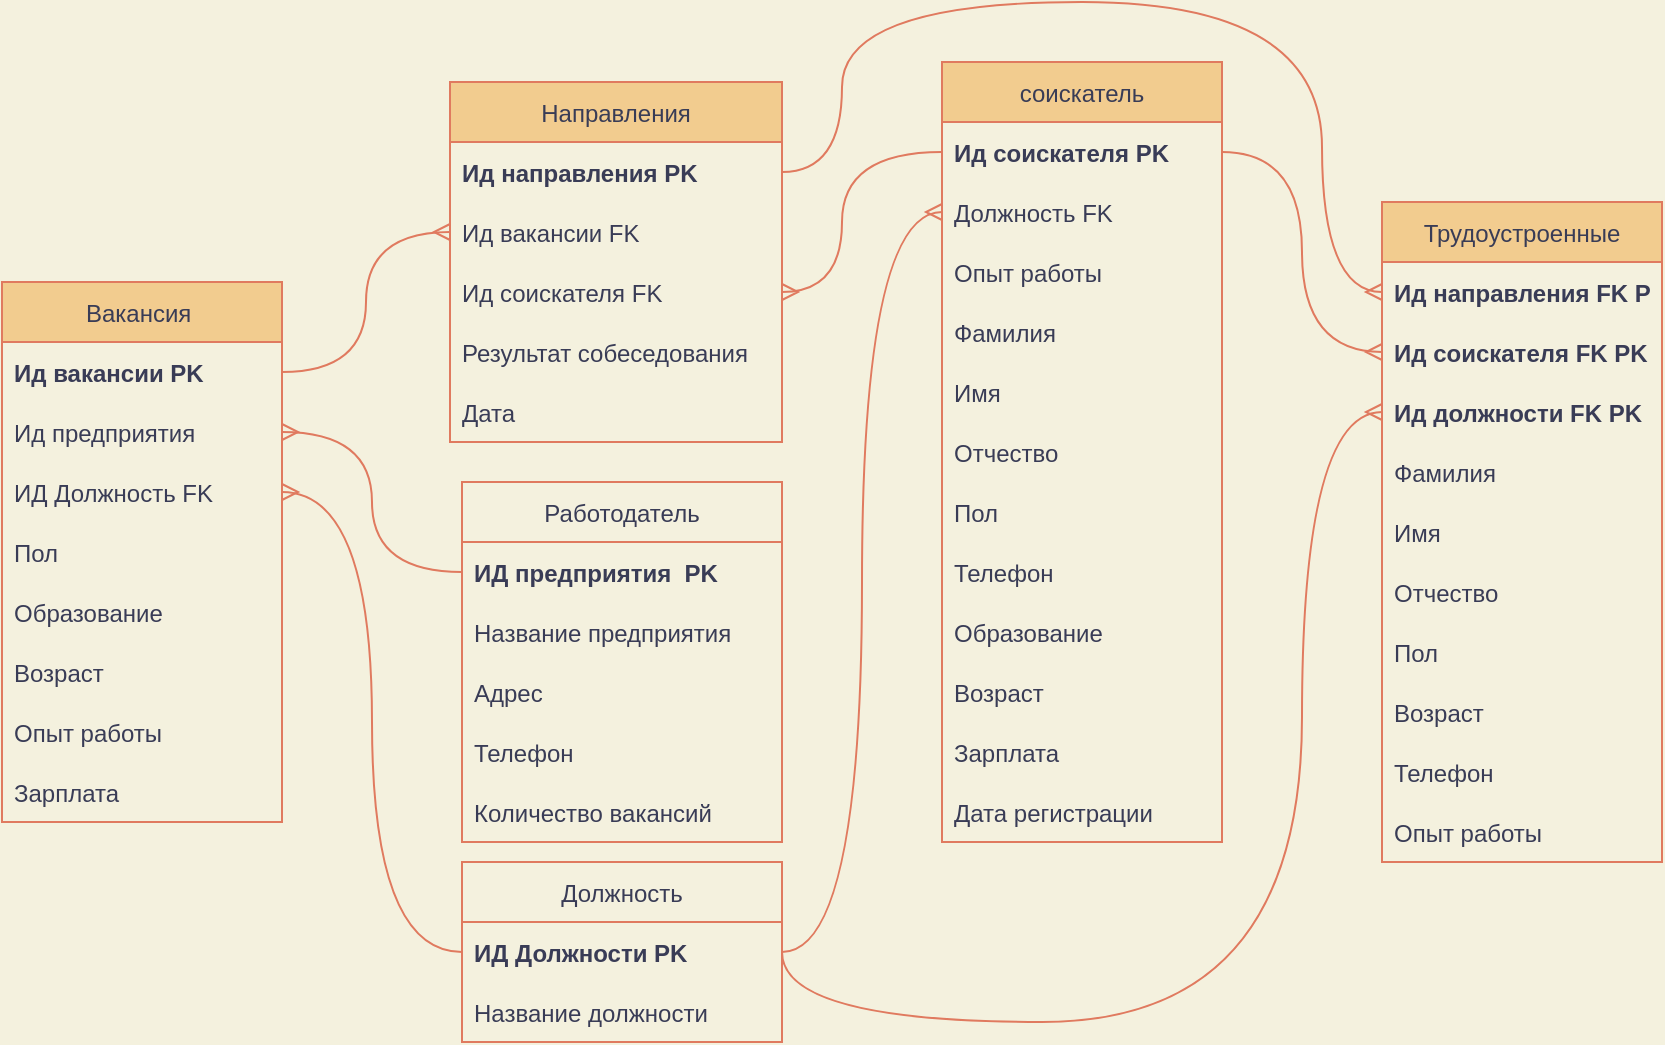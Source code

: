 <mxfile version="17.4.0" type="device"><diagram id="BQZG9eRPk7LnirqQms2j" name="Page-1"><mxGraphModel dx="1406" dy="784" grid="1" gridSize="10" guides="1" tooltips="1" connect="1" arrows="1" fold="1" page="1" pageScale="1" pageWidth="827" pageHeight="1169" background="#F4F1DE" math="0" shadow="0"><root><mxCell id="0"/><mxCell id="1" parent="0"/><mxCell id="kUAizAbtpSlPyTMN9GZR-9" value="соискатель" style="swimlane;fontStyle=0;childLayout=stackLayout;horizontal=1;startSize=30;horizontalStack=0;resizeParent=1;resizeParentMax=0;resizeLast=0;collapsible=1;marginBottom=0;fillColor=#F2CC8F;strokeColor=#E07A5F;fontColor=#393C56;" parent="1" vertex="1"><mxGeometry x="480" y="40" width="140" height="390" as="geometry"/></mxCell><mxCell id="kUAizAbtpSlPyTMN9GZR-10" value="Ид соискателя PK" style="text;strokeColor=none;fillColor=none;align=left;verticalAlign=middle;spacingLeft=4;spacingRight=4;overflow=hidden;points=[[0,0.5],[1,0.5]];portConstraint=eastwest;rotatable=0;fontStyle=1;fontColor=#393C56;" parent="kUAizAbtpSlPyTMN9GZR-9" vertex="1"><mxGeometry y="30" width="140" height="30" as="geometry"/></mxCell><mxCell id="kUAizAbtpSlPyTMN9GZR-12" value="Должность FK" style="text;strokeColor=none;fillColor=none;align=left;verticalAlign=middle;spacingLeft=4;spacingRight=4;overflow=hidden;points=[[0,0.5],[1,0.5]];portConstraint=eastwest;rotatable=0;fontStyle=0;fontColor=#393C56;" parent="kUAizAbtpSlPyTMN9GZR-9" vertex="1"><mxGeometry y="60" width="140" height="30" as="geometry"/></mxCell><mxCell id="J4gyNodBiy_oY7OItosc-4" value="Опыт работы" style="text;strokeColor=none;fillColor=none;align=left;verticalAlign=middle;spacingLeft=4;spacingRight=4;overflow=hidden;points=[[0,0.5],[1,0.5]];portConstraint=eastwest;rotatable=0;fontStyle=0;fontColor=#393C56;" parent="kUAizAbtpSlPyTMN9GZR-9" vertex="1"><mxGeometry y="90" width="140" height="30" as="geometry"/></mxCell><mxCell id="kUAizAbtpSlPyTMN9GZR-11" value="Фамилия" style="text;strokeColor=none;fillColor=none;align=left;verticalAlign=middle;spacingLeft=4;spacingRight=4;overflow=hidden;points=[[0,0.5],[1,0.5]];portConstraint=eastwest;rotatable=0;fontColor=#393C56;" parent="kUAizAbtpSlPyTMN9GZR-9" vertex="1"><mxGeometry y="120" width="140" height="30" as="geometry"/></mxCell><mxCell id="na37eSFyrGs95USTyd5p-4" value="Имя" style="text;strokeColor=none;fillColor=none;align=left;verticalAlign=middle;spacingLeft=4;spacingRight=4;overflow=hidden;points=[[0,0.5],[1,0.5]];portConstraint=eastwest;rotatable=0;fontColor=#393C56;" parent="kUAizAbtpSlPyTMN9GZR-9" vertex="1"><mxGeometry y="150" width="140" height="30" as="geometry"/></mxCell><mxCell id="kUAizAbtpSlPyTMN9GZR-21" value="Отчество" style="text;strokeColor=none;fillColor=none;align=left;verticalAlign=middle;spacingLeft=4;spacingRight=4;overflow=hidden;points=[[0,0.5],[1,0.5]];portConstraint=eastwest;rotatable=0;fontColor=#393C56;" parent="kUAizAbtpSlPyTMN9GZR-9" vertex="1"><mxGeometry y="180" width="140" height="30" as="geometry"/></mxCell><mxCell id="J4gyNodBiy_oY7OItosc-3" value="Пол" style="text;strokeColor=none;fillColor=none;align=left;verticalAlign=middle;spacingLeft=4;spacingRight=4;overflow=hidden;points=[[0,0.5],[1,0.5]];portConstraint=eastwest;rotatable=0;fontColor=#393C56;" parent="kUAizAbtpSlPyTMN9GZR-9" vertex="1"><mxGeometry y="210" width="140" height="30" as="geometry"/></mxCell><mxCell id="J4gyNodBiy_oY7OItosc-20" value="Телефон" style="text;strokeColor=none;fillColor=none;align=left;verticalAlign=middle;spacingLeft=4;spacingRight=4;overflow=hidden;points=[[0,0.5],[1,0.5]];portConstraint=eastwest;rotatable=0;fontColor=#393C56;" parent="kUAizAbtpSlPyTMN9GZR-9" vertex="1"><mxGeometry y="240" width="140" height="30" as="geometry"/></mxCell><mxCell id="kUAizAbtpSlPyTMN9GZR-22" value="Образование" style="text;strokeColor=none;fillColor=none;align=left;verticalAlign=middle;spacingLeft=4;spacingRight=4;overflow=hidden;points=[[0,0.5],[1,0.5]];portConstraint=eastwest;rotatable=0;fontColor=#393C56;" parent="kUAizAbtpSlPyTMN9GZR-9" vertex="1"><mxGeometry y="270" width="140" height="30" as="geometry"/></mxCell><mxCell id="kUAizAbtpSlPyTMN9GZR-23" value="Возраст" style="text;strokeColor=none;fillColor=none;align=left;verticalAlign=middle;spacingLeft=4;spacingRight=4;overflow=hidden;points=[[0,0.5],[1,0.5]];portConstraint=eastwest;rotatable=0;fontColor=#393C56;" parent="kUAizAbtpSlPyTMN9GZR-9" vertex="1"><mxGeometry y="300" width="140" height="30" as="geometry"/></mxCell><mxCell id="kUAizAbtpSlPyTMN9GZR-44" style="edgeStyle=orthogonalEdgeStyle;curved=1;rounded=0;orthogonalLoop=1;jettySize=auto;html=1;exitX=1;exitY=0.5;exitDx=0;exitDy=0;endArrow=none;endFill=0;labelBackgroundColor=#F4F1DE;strokeColor=#E07A5F;fontColor=#393C56;" parent="kUAizAbtpSlPyTMN9GZR-9" source="kUAizAbtpSlPyTMN9GZR-10" target="kUAizAbtpSlPyTMN9GZR-10" edge="1"><mxGeometry relative="1" as="geometry"/></mxCell><mxCell id="J4gyNodBiy_oY7OItosc-5" value="Зарплата" style="text;strokeColor=none;fillColor=none;align=left;verticalAlign=middle;spacingLeft=4;spacingRight=4;overflow=hidden;points=[[0,0.5],[1,0.5]];portConstraint=eastwest;rotatable=0;fontColor=#393C56;" parent="kUAizAbtpSlPyTMN9GZR-9" vertex="1"><mxGeometry y="330" width="140" height="30" as="geometry"/></mxCell><mxCell id="J4gyNodBiy_oY7OItosc-6" value="Дата регистрации" style="text;strokeColor=none;fillColor=none;align=left;verticalAlign=middle;spacingLeft=4;spacingRight=4;overflow=hidden;points=[[0,0.5],[1,0.5]];portConstraint=eastwest;rotatable=0;fontColor=#393C56;" parent="kUAizAbtpSlPyTMN9GZR-9" vertex="1"><mxGeometry y="360" width="140" height="30" as="geometry"/></mxCell><mxCell id="kUAizAbtpSlPyTMN9GZR-13" value="Направления" style="swimlane;fontStyle=0;childLayout=stackLayout;horizontal=1;startSize=30;horizontalStack=0;resizeParent=1;resizeParentMax=0;resizeLast=0;collapsible=1;marginBottom=0;fillColor=#F2CC8F;strokeColor=#E07A5F;fontColor=#393C56;" parent="1" vertex="1"><mxGeometry x="234" y="50" width="166" height="180" as="geometry"/></mxCell><mxCell id="J4gyNodBiy_oY7OItosc-11" value="Ид направления PK" style="text;strokeColor=none;fillColor=none;align=left;verticalAlign=middle;spacingLeft=4;spacingRight=4;overflow=hidden;points=[[0,0.5],[1,0.5]];portConstraint=eastwest;rotatable=0;fontColor=#393C56;fontStyle=1" parent="kUAizAbtpSlPyTMN9GZR-13" vertex="1"><mxGeometry y="30" width="166" height="30" as="geometry"/></mxCell><mxCell id="kUAizAbtpSlPyTMN9GZR-15" value="Ид вакансии FK" style="text;strokeColor=none;fillColor=none;align=left;verticalAlign=middle;spacingLeft=4;spacingRight=4;overflow=hidden;points=[[0,0.5],[1,0.5]];portConstraint=eastwest;rotatable=0;fontColor=#393C56;" parent="kUAizAbtpSlPyTMN9GZR-13" vertex="1"><mxGeometry y="60" width="166" height="30" as="geometry"/></mxCell><mxCell id="kUAizAbtpSlPyTMN9GZR-46" value="Ид соискателя FK" style="text;strokeColor=none;fillColor=none;align=left;verticalAlign=middle;spacingLeft=4;spacingRight=4;overflow=hidden;points=[[0,0.5],[1,0.5]];portConstraint=eastwest;rotatable=0;fontColor=#393C56;" parent="kUAizAbtpSlPyTMN9GZR-13" vertex="1"><mxGeometry y="90" width="166" height="30" as="geometry"/></mxCell><mxCell id="J4gyNodBiy_oY7OItosc-12" value="Результат собеседования" style="text;strokeColor=none;fillColor=none;align=left;verticalAlign=middle;spacingLeft=4;spacingRight=4;overflow=hidden;points=[[0,0.5],[1,0.5]];portConstraint=eastwest;rotatable=0;fontColor=#393C56;" parent="kUAizAbtpSlPyTMN9GZR-13" vertex="1"><mxGeometry y="120" width="166" height="30" as="geometry"/></mxCell><mxCell id="J4gyNodBiy_oY7OItosc-13" value="Дата" style="text;strokeColor=none;fillColor=none;align=left;verticalAlign=middle;spacingLeft=4;spacingRight=4;overflow=hidden;points=[[0,0.5],[1,0.5]];portConstraint=eastwest;rotatable=0;fontColor=#393C56;" parent="kUAizAbtpSlPyTMN9GZR-13" vertex="1"><mxGeometry y="150" width="166" height="30" as="geometry"/></mxCell><mxCell id="kUAizAbtpSlPyTMN9GZR-1" value="Вакансия " style="swimlane;fontStyle=0;childLayout=stackLayout;horizontal=1;startSize=30;horizontalStack=0;resizeParent=1;resizeParentMax=0;resizeLast=0;collapsible=1;marginBottom=0;fillColor=#F2CC8F;strokeColor=#E07A5F;fontColor=#393C56;" parent="1" vertex="1"><mxGeometry x="10" y="150" width="140" height="270" as="geometry"><mxRectangle x="90" y="60" width="90" height="30" as="alternateBounds"/></mxGeometry></mxCell><mxCell id="kUAizAbtpSlPyTMN9GZR-2" value="Ид вакансии PK" style="text;strokeColor=none;fillColor=none;align=left;verticalAlign=middle;spacingLeft=4;spacingRight=4;overflow=hidden;points=[[0,0.5],[1,0.5]];portConstraint=eastwest;rotatable=0;fontStyle=1;fontColor=#393C56;" parent="kUAizAbtpSlPyTMN9GZR-1" vertex="1"><mxGeometry y="30" width="140" height="30" as="geometry"/></mxCell><mxCell id="kUAizAbtpSlPyTMN9GZR-3" value="Ид предприятия" style="text;strokeColor=none;fillColor=none;align=left;verticalAlign=middle;spacingLeft=4;spacingRight=4;overflow=hidden;points=[[0,0.5],[1,0.5]];portConstraint=eastwest;rotatable=0;fontStyle=0;fontColor=#393C56;" parent="kUAizAbtpSlPyTMN9GZR-1" vertex="1"><mxGeometry y="60" width="140" height="30" as="geometry"/></mxCell><mxCell id="kUAizAbtpSlPyTMN9GZR-4" value="ИД Должность FK " style="text;strokeColor=none;fillColor=none;align=left;verticalAlign=middle;spacingLeft=4;spacingRight=4;overflow=hidden;points=[[0,0.5],[1,0.5]];portConstraint=eastwest;rotatable=0;fontStyle=0;fontColor=#393C56;" parent="kUAizAbtpSlPyTMN9GZR-1" vertex="1"><mxGeometry y="90" width="140" height="30" as="geometry"/></mxCell><mxCell id="kUAizAbtpSlPyTMN9GZR-18" value="Пол" style="text;strokeColor=none;fillColor=none;align=left;verticalAlign=middle;spacingLeft=4;spacingRight=4;overflow=hidden;points=[[0,0.5],[1,0.5]];portConstraint=eastwest;rotatable=0;fontColor=#393C56;" parent="kUAizAbtpSlPyTMN9GZR-1" vertex="1"><mxGeometry y="120" width="140" height="30" as="geometry"/></mxCell><mxCell id="kUAizAbtpSlPyTMN9GZR-19" value="Образование" style="text;strokeColor=none;fillColor=none;align=left;verticalAlign=middle;spacingLeft=4;spacingRight=4;overflow=hidden;points=[[0,0.5],[1,0.5]];portConstraint=eastwest;rotatable=0;fontColor=#393C56;" parent="kUAizAbtpSlPyTMN9GZR-1" vertex="1"><mxGeometry y="150" width="140" height="30" as="geometry"/></mxCell><mxCell id="kUAizAbtpSlPyTMN9GZR-20" value="Возраст" style="text;strokeColor=none;fillColor=none;align=left;verticalAlign=middle;spacingLeft=4;spacingRight=4;overflow=hidden;points=[[0,0.5],[1,0.5]];portConstraint=eastwest;rotatable=0;fontColor=#393C56;" parent="kUAizAbtpSlPyTMN9GZR-1" vertex="1"><mxGeometry y="180" width="140" height="30" as="geometry"/></mxCell><mxCell id="kUAizAbtpSlPyTMN9GZR-45" value="Опыт работы" style="text;strokeColor=none;fillColor=none;align=left;verticalAlign=middle;spacingLeft=4;spacingRight=4;overflow=hidden;points=[[0,0.5],[1,0.5]];portConstraint=eastwest;rotatable=0;fontColor=#393C56;" parent="kUAizAbtpSlPyTMN9GZR-1" vertex="1"><mxGeometry y="210" width="140" height="30" as="geometry"/></mxCell><mxCell id="na37eSFyrGs95USTyd5p-8" value="Зарплата" style="text;strokeColor=none;fillColor=none;align=left;verticalAlign=middle;spacingLeft=4;spacingRight=4;overflow=hidden;points=[[0,0.5],[1,0.5]];portConstraint=eastwest;rotatable=0;fontColor=#393C56;" parent="kUAizAbtpSlPyTMN9GZR-1" vertex="1"><mxGeometry y="240" width="140" height="30" as="geometry"/></mxCell><mxCell id="kUAizAbtpSlPyTMN9GZR-30" value="Работодатель" style="swimlane;fontStyle=0;childLayout=stackLayout;horizontal=1;startSize=30;horizontalStack=0;resizeParent=1;resizeParentMax=0;resizeLast=0;collapsible=1;marginBottom=0;fillColor=none;align=center;strokeColor=#E07A5F;fontColor=#393C56;" parent="1" vertex="1"><mxGeometry x="240" y="250" width="160" height="180" as="geometry"/></mxCell><mxCell id="kUAizAbtpSlPyTMN9GZR-31" value="ИД предприятия  PK" style="text;strokeColor=none;fillColor=none;align=left;verticalAlign=middle;spacingLeft=4;spacingRight=4;overflow=hidden;points=[[0,0.5],[1,0.5]];portConstraint=eastwest;rotatable=0;fontStyle=1;fontColor=#393C56;" parent="kUAizAbtpSlPyTMN9GZR-30" vertex="1"><mxGeometry y="30" width="160" height="30" as="geometry"/></mxCell><mxCell id="na37eSFyrGs95USTyd5p-7" value="Название предприятия" style="text;strokeColor=none;fillColor=none;align=left;verticalAlign=middle;spacingLeft=4;spacingRight=4;overflow=hidden;points=[[0,0.5],[1,0.5]];portConstraint=eastwest;rotatable=0;fontStyle=0;fontColor=#393C56;" parent="kUAizAbtpSlPyTMN9GZR-30" vertex="1"><mxGeometry y="60" width="160" height="30" as="geometry"/></mxCell><mxCell id="J4gyNodBiy_oY7OItosc-1" value="Адрес" style="text;strokeColor=none;fillColor=none;align=left;verticalAlign=middle;spacingLeft=4;spacingRight=4;overflow=hidden;points=[[0,0.5],[1,0.5]];portConstraint=eastwest;rotatable=0;fontStyle=0;fontColor=#393C56;" parent="kUAizAbtpSlPyTMN9GZR-30" vertex="1"><mxGeometry y="90" width="160" height="30" as="geometry"/></mxCell><mxCell id="J4gyNodBiy_oY7OItosc-2" value="Телефон" style="text;strokeColor=none;fillColor=none;align=left;verticalAlign=middle;spacingLeft=4;spacingRight=4;overflow=hidden;points=[[0,0.5],[1,0.5]];portConstraint=eastwest;rotatable=0;fontStyle=0;fontColor=#393C56;" parent="kUAizAbtpSlPyTMN9GZR-30" vertex="1"><mxGeometry y="120" width="160" height="30" as="geometry"/></mxCell><mxCell id="kUAizAbtpSlPyTMN9GZR-32" value="Количество вакансий" style="text;strokeColor=none;fillColor=none;align=left;verticalAlign=middle;spacingLeft=4;spacingRight=4;overflow=hidden;points=[[0,0.5],[1,0.5]];portConstraint=eastwest;rotatable=0;fontColor=#393C56;" parent="kUAizAbtpSlPyTMN9GZR-30" vertex="1"><mxGeometry y="150" width="160" height="30" as="geometry"/></mxCell><mxCell id="kUAizAbtpSlPyTMN9GZR-35" style="rounded=0;orthogonalLoop=1;jettySize=auto;html=1;exitX=0;exitY=0.5;exitDx=0;exitDy=0;entryX=1;entryY=0.5;entryDx=0;entryDy=0;endArrow=ERmany;endFill=0;edgeStyle=orthogonalEdgeStyle;curved=1;labelBackgroundColor=#F4F1DE;strokeColor=#E07A5F;fontColor=#393C56;" parent="1" source="kUAizAbtpSlPyTMN9GZR-31" target="kUAizAbtpSlPyTMN9GZR-3" edge="1"><mxGeometry relative="1" as="geometry"/></mxCell><mxCell id="kUAizAbtpSlPyTMN9GZR-49" style="edgeStyle=orthogonalEdgeStyle;curved=1;rounded=0;orthogonalLoop=1;jettySize=auto;html=1;exitX=0;exitY=0.5;exitDx=0;exitDy=0;startArrow=ERmany;startFill=0;endArrow=none;endFill=0;entryX=1;entryY=0.5;entryDx=0;entryDy=0;labelBackgroundColor=#F4F1DE;strokeColor=#E07A5F;fontColor=#393C56;" parent="1" source="kUAizAbtpSlPyTMN9GZR-15" target="kUAizAbtpSlPyTMN9GZR-2" edge="1"><mxGeometry relative="1" as="geometry"><mxPoint x="230" y="150" as="targetPoint"/></mxGeometry></mxCell><mxCell id="kUAizAbtpSlPyTMN9GZR-50" style="edgeStyle=orthogonalEdgeStyle;curved=1;rounded=0;orthogonalLoop=1;jettySize=auto;html=1;startArrow=ERmany;startFill=0;endArrow=none;endFill=0;entryX=0;entryY=0.5;entryDx=0;entryDy=0;exitX=1;exitY=0.5;exitDx=0;exitDy=0;labelBackgroundColor=#F4F1DE;strokeColor=#E07A5F;fontColor=#393C56;" parent="1" source="kUAizAbtpSlPyTMN9GZR-46" target="kUAizAbtpSlPyTMN9GZR-10" edge="1"><mxGeometry relative="1" as="geometry"><mxPoint x="470" y="240" as="targetPoint"/><mxPoint x="490" y="200" as="sourcePoint"/><Array as="points"><mxPoint x="430" y="155"/><mxPoint x="430" y="85"/></Array></mxGeometry></mxCell><mxCell id="kUAizAbtpSlPyTMN9GZR-51" value="Должность" style="swimlane;fontStyle=0;childLayout=stackLayout;horizontal=1;startSize=30;horizontalStack=0;resizeParent=1;resizeParentMax=0;resizeLast=0;collapsible=1;marginBottom=0;fillColor=none;align=center;strokeColor=#E07A5F;fontColor=#393C56;" parent="1" vertex="1"><mxGeometry x="240" y="440" width="160" height="90" as="geometry"/></mxCell><mxCell id="kUAizAbtpSlPyTMN9GZR-52" value="ИД Должности PK" style="text;strokeColor=none;fillColor=none;align=left;verticalAlign=middle;spacingLeft=4;spacingRight=4;overflow=hidden;points=[[0,0.5],[1,0.5]];portConstraint=eastwest;rotatable=0;fontStyle=1;fontColor=#393C56;" parent="kUAizAbtpSlPyTMN9GZR-51" vertex="1"><mxGeometry y="30" width="160" height="30" as="geometry"/></mxCell><mxCell id="na37eSFyrGs95USTyd5p-6" value="Название должности" style="text;strokeColor=none;fillColor=none;align=left;verticalAlign=middle;spacingLeft=4;spacingRight=4;overflow=hidden;points=[[0,0.5],[1,0.5]];portConstraint=eastwest;rotatable=0;fontStyle=0;fontColor=#393C56;" parent="kUAizAbtpSlPyTMN9GZR-51" vertex="1"><mxGeometry y="60" width="160" height="30" as="geometry"/></mxCell><mxCell id="kUAizAbtpSlPyTMN9GZR-55" style="edgeStyle=orthogonalEdgeStyle;curved=1;rounded=0;orthogonalLoop=1;jettySize=auto;html=1;exitX=0;exitY=0.5;exitDx=0;exitDy=0;startArrow=none;startFill=0;endArrow=ERmany;endFill=0;entryX=1;entryY=0.5;entryDx=0;entryDy=0;labelBackgroundColor=#F4F1DE;strokeColor=#E07A5F;fontColor=#393C56;" parent="1" source="kUAizAbtpSlPyTMN9GZR-52" target="kUAizAbtpSlPyTMN9GZR-4" edge="1"><mxGeometry relative="1" as="geometry"><mxPoint x="250" y="430" as="targetPoint"/></mxGeometry></mxCell><mxCell id="kUAizAbtpSlPyTMN9GZR-56" style="edgeStyle=orthogonalEdgeStyle;curved=1;rounded=0;orthogonalLoop=1;jettySize=auto;html=1;exitX=1;exitY=0.5;exitDx=0;exitDy=0;startArrow=none;startFill=0;endArrow=ERmany;endFill=0;entryX=0;entryY=0.5;entryDx=0;entryDy=0;labelBackgroundColor=#F4F1DE;strokeColor=#E07A5F;fontColor=#393C56;" parent="1" source="kUAizAbtpSlPyTMN9GZR-52" target="kUAizAbtpSlPyTMN9GZR-12" edge="1"><mxGeometry relative="1" as="geometry"><mxPoint x="510" y="150" as="targetPoint"/></mxGeometry></mxCell><mxCell id="J4gyNodBiy_oY7OItosc-7" value="Трудоустроенные" style="swimlane;fontStyle=0;childLayout=stackLayout;horizontal=1;startSize=30;horizontalStack=0;resizeParent=1;resizeParentMax=0;resizeLast=0;collapsible=1;marginBottom=0;fillColor=#F2CC8F;strokeColor=#E07A5F;fontColor=#393C56;" parent="1" vertex="1"><mxGeometry x="700" y="110" width="140" height="330" as="geometry"/></mxCell><mxCell id="J4gyNodBiy_oY7OItosc-8" value="Ид направления FK PK" style="text;strokeColor=none;fillColor=none;align=left;verticalAlign=middle;spacingLeft=4;spacingRight=4;overflow=hidden;points=[[0,0.5],[1,0.5]];portConstraint=eastwest;rotatable=0;fontColor=#393C56;fontStyle=1" parent="J4gyNodBiy_oY7OItosc-7" vertex="1"><mxGeometry y="30" width="140" height="30" as="geometry"/></mxCell><mxCell id="J4gyNodBiy_oY7OItosc-9" value="Ид соискателя FK PK" style="text;strokeColor=none;fillColor=none;align=left;verticalAlign=middle;spacingLeft=4;spacingRight=4;overflow=hidden;points=[[0,0.5],[1,0.5]];portConstraint=eastwest;rotatable=0;fontColor=#393C56;fontStyle=1" parent="J4gyNodBiy_oY7OItosc-7" vertex="1"><mxGeometry y="60" width="140" height="30" as="geometry"/></mxCell><mxCell id="J4gyNodBiy_oY7OItosc-23" value="Ид должности FK PK" style="text;strokeColor=none;fillColor=none;align=left;verticalAlign=middle;spacingLeft=4;spacingRight=4;overflow=hidden;points=[[0,0.5],[1,0.5]];portConstraint=eastwest;rotatable=0;fontColor=#393C56;fontStyle=1" parent="J4gyNodBiy_oY7OItosc-7" vertex="1"><mxGeometry y="90" width="140" height="30" as="geometry"/></mxCell><mxCell id="J4gyNodBiy_oY7OItosc-14" value="Фамилия" style="text;strokeColor=none;fillColor=none;align=left;verticalAlign=middle;spacingLeft=4;spacingRight=4;overflow=hidden;points=[[0,0.5],[1,0.5]];portConstraint=eastwest;rotatable=0;fontColor=#393C56;" parent="J4gyNodBiy_oY7OItosc-7" vertex="1"><mxGeometry y="120" width="140" height="30" as="geometry"/></mxCell><mxCell id="J4gyNodBiy_oY7OItosc-15" value="Имя" style="text;strokeColor=none;fillColor=none;align=left;verticalAlign=middle;spacingLeft=4;spacingRight=4;overflow=hidden;points=[[0,0.5],[1,0.5]];portConstraint=eastwest;rotatable=0;fontColor=#393C56;" parent="J4gyNodBiy_oY7OItosc-7" vertex="1"><mxGeometry y="150" width="140" height="30" as="geometry"/></mxCell><mxCell id="J4gyNodBiy_oY7OItosc-16" value="Отчество" style="text;strokeColor=none;fillColor=none;align=left;verticalAlign=middle;spacingLeft=4;spacingRight=4;overflow=hidden;points=[[0,0.5],[1,0.5]];portConstraint=eastwest;rotatable=0;fontColor=#393C56;" parent="J4gyNodBiy_oY7OItosc-7" vertex="1"><mxGeometry y="180" width="140" height="30" as="geometry"/></mxCell><mxCell id="J4gyNodBiy_oY7OItosc-17" value="Пол" style="text;strokeColor=none;fillColor=none;align=left;verticalAlign=middle;spacingLeft=4;spacingRight=4;overflow=hidden;points=[[0,0.5],[1,0.5]];portConstraint=eastwest;rotatable=0;fontColor=#393C56;" parent="J4gyNodBiy_oY7OItosc-7" vertex="1"><mxGeometry y="210" width="140" height="30" as="geometry"/></mxCell><mxCell id="J4gyNodBiy_oY7OItosc-18" value="Возраст" style="text;strokeColor=none;fillColor=none;align=left;verticalAlign=middle;spacingLeft=4;spacingRight=4;overflow=hidden;points=[[0,0.5],[1,0.5]];portConstraint=eastwest;rotatable=0;fontColor=#393C56;" parent="J4gyNodBiy_oY7OItosc-7" vertex="1"><mxGeometry y="240" width="140" height="30" as="geometry"/></mxCell><mxCell id="J4gyNodBiy_oY7OItosc-19" value="Телефон" style="text;strokeColor=none;fillColor=none;align=left;verticalAlign=middle;spacingLeft=4;spacingRight=4;overflow=hidden;points=[[0,0.5],[1,0.5]];portConstraint=eastwest;rotatable=0;fontColor=#393C56;" parent="J4gyNodBiy_oY7OItosc-7" vertex="1"><mxGeometry y="270" width="140" height="30" as="geometry"/></mxCell><mxCell id="J4gyNodBiy_oY7OItosc-21" value="Опыт работы" style="text;strokeColor=none;fillColor=none;align=left;verticalAlign=middle;spacingLeft=4;spacingRight=4;overflow=hidden;points=[[0,0.5],[1,0.5]];portConstraint=eastwest;rotatable=0;fontColor=#393C56;" parent="J4gyNodBiy_oY7OItosc-7" vertex="1"><mxGeometry y="300" width="140" height="30" as="geometry"/></mxCell><mxCell id="J4gyNodBiy_oY7OItosc-24" style="edgeStyle=orthogonalEdgeStyle;curved=1;rounded=0;orthogonalLoop=1;jettySize=auto;html=1;exitX=1;exitY=0.5;exitDx=0;exitDy=0;entryX=0;entryY=0.5;entryDx=0;entryDy=0;endArrow=ERmany;endFill=0;labelBackgroundColor=#F4F1DE;strokeColor=#E07A5F;fontColor=#393C56;" parent="1" source="kUAizAbtpSlPyTMN9GZR-52" target="J4gyNodBiy_oY7OItosc-23" edge="1"><mxGeometry relative="1" as="geometry"><Array as="points"><mxPoint x="400" y="520"/><mxPoint x="660" y="520"/><mxPoint x="660" y="215"/></Array></mxGeometry></mxCell><mxCell id="J4gyNodBiy_oY7OItosc-26" style="edgeStyle=orthogonalEdgeStyle;curved=1;rounded=0;orthogonalLoop=1;jettySize=auto;html=1;exitX=1;exitY=0.5;exitDx=0;exitDy=0;entryX=0;entryY=0.5;entryDx=0;entryDy=0;endArrow=ERmany;endFill=0;labelBackgroundColor=#F4F1DE;strokeColor=#E07A5F;fontColor=#393C56;" parent="1" source="kUAizAbtpSlPyTMN9GZR-10" target="J4gyNodBiy_oY7OItosc-9" edge="1"><mxGeometry relative="1" as="geometry"/></mxCell><mxCell id="J4gyNodBiy_oY7OItosc-28" style="edgeStyle=orthogonalEdgeStyle;curved=1;rounded=0;orthogonalLoop=1;jettySize=auto;html=1;exitX=1;exitY=0.5;exitDx=0;exitDy=0;entryX=0;entryY=0.5;entryDx=0;entryDy=0;endArrow=ERmany;endFill=0;labelBackgroundColor=#F4F1DE;strokeColor=#E07A5F;fontColor=#393C56;" parent="1" source="J4gyNodBiy_oY7OItosc-11" target="J4gyNodBiy_oY7OItosc-8" edge="1"><mxGeometry relative="1" as="geometry"><Array as="points"><mxPoint x="430" y="95"/><mxPoint x="430" y="10"/><mxPoint x="670" y="10"/><mxPoint x="670" y="155"/></Array></mxGeometry></mxCell></root></mxGraphModel></diagram></mxfile>